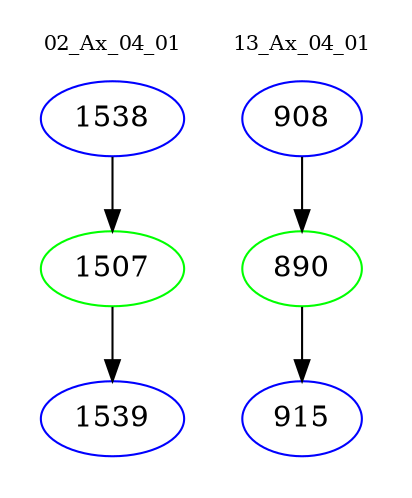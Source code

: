 digraph{
subgraph cluster_0 {
color = white
label = "02_Ax_04_01";
fontsize=10;
T0_1538 [label="1538", color="blue"]
T0_1538 -> T0_1507 [color="black"]
T0_1507 [label="1507", color="green"]
T0_1507 -> T0_1539 [color="black"]
T0_1539 [label="1539", color="blue"]
}
subgraph cluster_1 {
color = white
label = "13_Ax_04_01";
fontsize=10;
T1_908 [label="908", color="blue"]
T1_908 -> T1_890 [color="black"]
T1_890 [label="890", color="green"]
T1_890 -> T1_915 [color="black"]
T1_915 [label="915", color="blue"]
}
}
